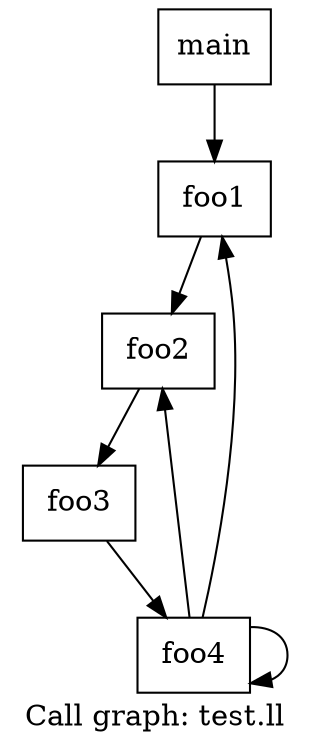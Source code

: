 digraph "Call graph: test.ll" {
	label="Call graph: test.ll";

	Node0x1fba180 [shape=record,label="{foo1}"];
	Node0x1fba180 -> Node0x1fba200;
	Node0x1fba200 [shape=record,label="{foo2}"];
	Node0x1fba200 -> Node0x1fba720;
	Node0x1fba720 [shape=record,label="{foo3}"];
	Node0x1fba720 -> Node0x1fba850;
	Node0x1fba850 [shape=record,label="{foo4}"];
	Node0x1fba850 -> Node0x1fba180;
	Node0x1fba850 -> Node0x1fba200;
	Node0x1fba850 -> Node0x1fba850;
	Node0x1fba9e0 [shape=record,label="{main}"];
	Node0x1fba9e0 -> Node0x1fba180;
}
